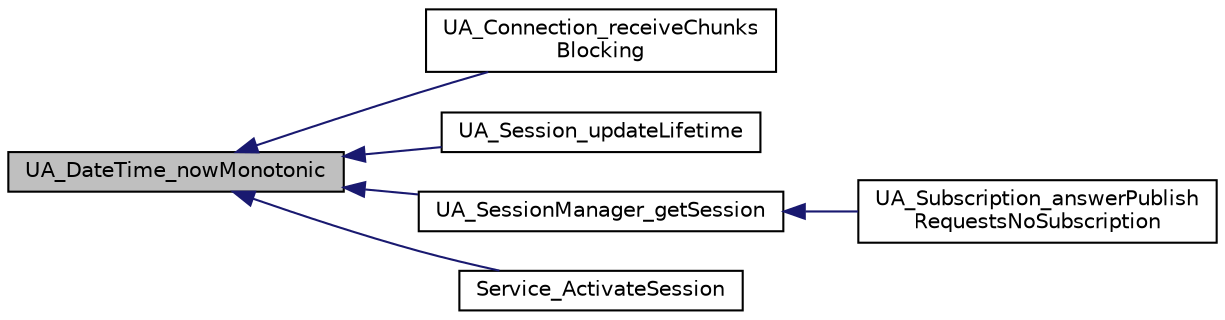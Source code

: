 digraph "UA_DateTime_nowMonotonic"
{
  edge [fontname="Helvetica",fontsize="10",labelfontname="Helvetica",labelfontsize="10"];
  node [fontname="Helvetica",fontsize="10",shape=record];
  rankdir="LR";
  Node46 [label="UA_DateTime_nowMonotonic",height=0.2,width=0.4,color="black", fillcolor="grey75", style="filled", fontcolor="black"];
  Node46 -> Node47 [dir="back",color="midnightblue",fontsize="10",style="solid",fontname="Helvetica"];
  Node47 [label="UA_Connection_receiveChunks\lBlocking",height=0.2,width=0.4,color="black", fillcolor="white", style="filled",URL="$dc/d11/3rd_party_2open62541_2open62541_8c.html#aa09abaffa069f596511162f852ec0b5c"];
  Node46 -> Node48 [dir="back",color="midnightblue",fontsize="10",style="solid",fontname="Helvetica"];
  Node48 [label="UA_Session_updateLifetime",height=0.2,width=0.4,color="black", fillcolor="white", style="filled",URL="$dc/d11/3rd_party_2open62541_2open62541_8c.html#a2989bd2f12dc281e80a569063b4e4908"];
  Node46 -> Node49 [dir="back",color="midnightblue",fontsize="10",style="solid",fontname="Helvetica"];
  Node49 [label="UA_SessionManager_getSession",height=0.2,width=0.4,color="black", fillcolor="white", style="filled",URL="$dc/d11/3rd_party_2open62541_2open62541_8c.html#a2a0c2b67f54c62e4130d9e3b62a146f8"];
  Node49 -> Node50 [dir="back",color="midnightblue",fontsize="10",style="solid",fontname="Helvetica"];
  Node50 [label="UA_Subscription_answerPublish\lRequestsNoSubscription",height=0.2,width=0.4,color="black", fillcolor="white", style="filled",URL="$dc/d11/3rd_party_2open62541_2open62541_8c.html#ae04c715a8ea04117e0298c63ac170501"];
  Node46 -> Node51 [dir="back",color="midnightblue",fontsize="10",style="solid",fontname="Helvetica"];
  Node51 [label="Service_ActivateSession",height=0.2,width=0.4,color="black", fillcolor="white", style="filled",URL="$dc/d11/3rd_party_2open62541_2open62541_8c.html#a1c22046ca3410aed7b06ef5df682cebb"];
}
